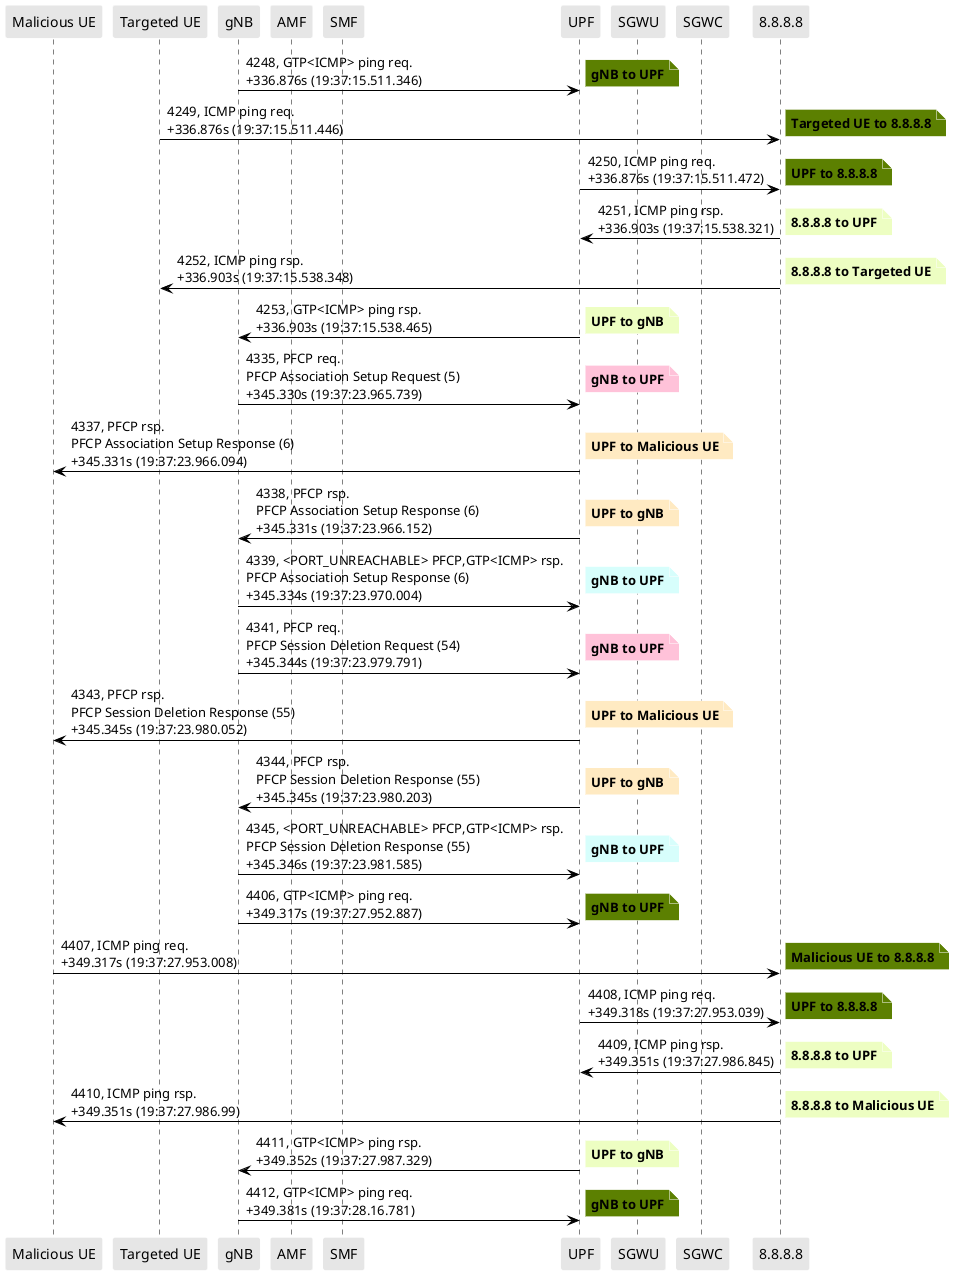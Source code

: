 @startuml
skinparam shadowing false
skinparam NoteBorderColor white
skinparam sequence {
    ArrowColor black
    LifeLineBorderColor black
    LifeLineBackgroundColor black
    ParticipantBorderColor white
    ParticipantBackgroundColor #e6e6e6
}

participant "Malicious UE"
participant "Targeted UE"
participant "gNB"
participant "AMF"
participant "SMF"
participant "UPF"
participant "SGWU"
participant "SGWC"

participant "8.8.8.8"

"gNB" -> "UPF": 4248, GTP<ICMP> ping req.\n+336.876s (19:37:15.511.346)

note right #5C8001
**gNB to UPF**
end note

"Targeted UE" -> "8.8.8.8": 4249, ICMP ping req.\n+336.876s (19:37:15.511.446)

note right #5C8001
**Targeted UE to 8.8.8.8**
end note

"UPF" -> "8.8.8.8": 4250, ICMP ping req.\n+336.876s (19:37:15.511.472)

note right #5C8001
**UPF to 8.8.8.8**
end note

"8.8.8.8" -> "UPF": 4251, ICMP ping rsp.\n+336.903s (19:37:15.538.321)

note right #EDFEC2
**8.8.8.8 to UPF**
end note

"8.8.8.8" -> "Targeted UE": 4252, ICMP ping rsp.\n+336.903s (19:37:15.538.348)

note right #EDFEC2
**8.8.8.8 to Targeted UE**
end note

"UPF" -> "gNB": 4253, GTP<ICMP> ping rsp.\n+336.903s (19:37:15.538.465)

note right #EDFEC2
**UPF to gNB**
end note

"gNB" -> "UPF": 4335, PFCP req.\nPFCP Association Setup Request (5)\n+345.330s (19:37:23.965.739)

note right #FFC2D9
**gNB to UPF**
end note

"UPF" -> "Malicious UE": 4337, PFCP rsp.\nPFCP Association Setup Response (6)\n+345.331s (19:37:23.966.094)

note right #FFEAC2
**UPF to Malicious UE**
end note

"UPF" -> "gNB": 4338, PFCP rsp.\nPFCP Association Setup Response (6)\n+345.331s (19:37:23.966.152)

note right #FFEAC2
**UPF to gNB**
end note

"gNB" -> "UPF": 4339, <PORT_UNREACHABLE> PFCP,GTP<ICMP> rsp.\nPFCP Association Setup Response (6)\n+345.334s (19:37:23.970.004)

note right #D7FEFC
**gNB to UPF**
end note

"gNB" -> "UPF": 4341, PFCP req.\nPFCP Session Deletion Request (54)\n+345.344s (19:37:23.979.791)

note right #FFC2D9
**gNB to UPF**
end note

"UPF" -> "Malicious UE": 4343, PFCP rsp.\nPFCP Session Deletion Response (55)\n+345.345s (19:37:23.980.052)

note right #FFEAC2
**UPF to Malicious UE**
end note

"UPF" -> "gNB": 4344, PFCP rsp.\nPFCP Session Deletion Response (55)\n+345.345s (19:37:23.980.203)

note right #FFEAC2
**UPF to gNB**
end note

"gNB" -> "UPF": 4345, <PORT_UNREACHABLE> PFCP,GTP<ICMP> rsp.\nPFCP Session Deletion Response (55)\n+345.346s (19:37:23.981.585)

note right #D7FEFC
**gNB to UPF**
end note

"gNB" -> "UPF": 4406, GTP<ICMP> ping req.\n+349.317s (19:37:27.952.887)

note right #5C8001
**gNB to UPF**
end note

"Malicious UE" -> "8.8.8.8": 4407, ICMP ping req.\n+349.317s (19:37:27.953.008)

note right #5C8001
**Malicious UE to 8.8.8.8**
end note

"UPF" -> "8.8.8.8": 4408, ICMP ping req.\n+349.318s (19:37:27.953.039)

note right #5C8001
**UPF to 8.8.8.8**
end note

"8.8.8.8" -> "UPF": 4409, ICMP ping rsp.\n+349.351s (19:37:27.986.845)

note right #EDFEC2
**8.8.8.8 to UPF**
end note

"8.8.8.8" -> "Malicious UE": 4410, ICMP ping rsp.\n+349.351s (19:37:27.986.99)

note right #EDFEC2
**8.8.8.8 to Malicious UE**
end note

"UPF" -> "gNB": 4411, GTP<ICMP> ping rsp.\n+349.352s (19:37:27.987.329)

note right #EDFEC2
**UPF to gNB**
end note

"gNB" -> "UPF": 4412, GTP<ICMP> ping req.\n+349.381s (19:37:28.16.781)

note right #5C8001
**gNB to UPF**
end note

@enduml
